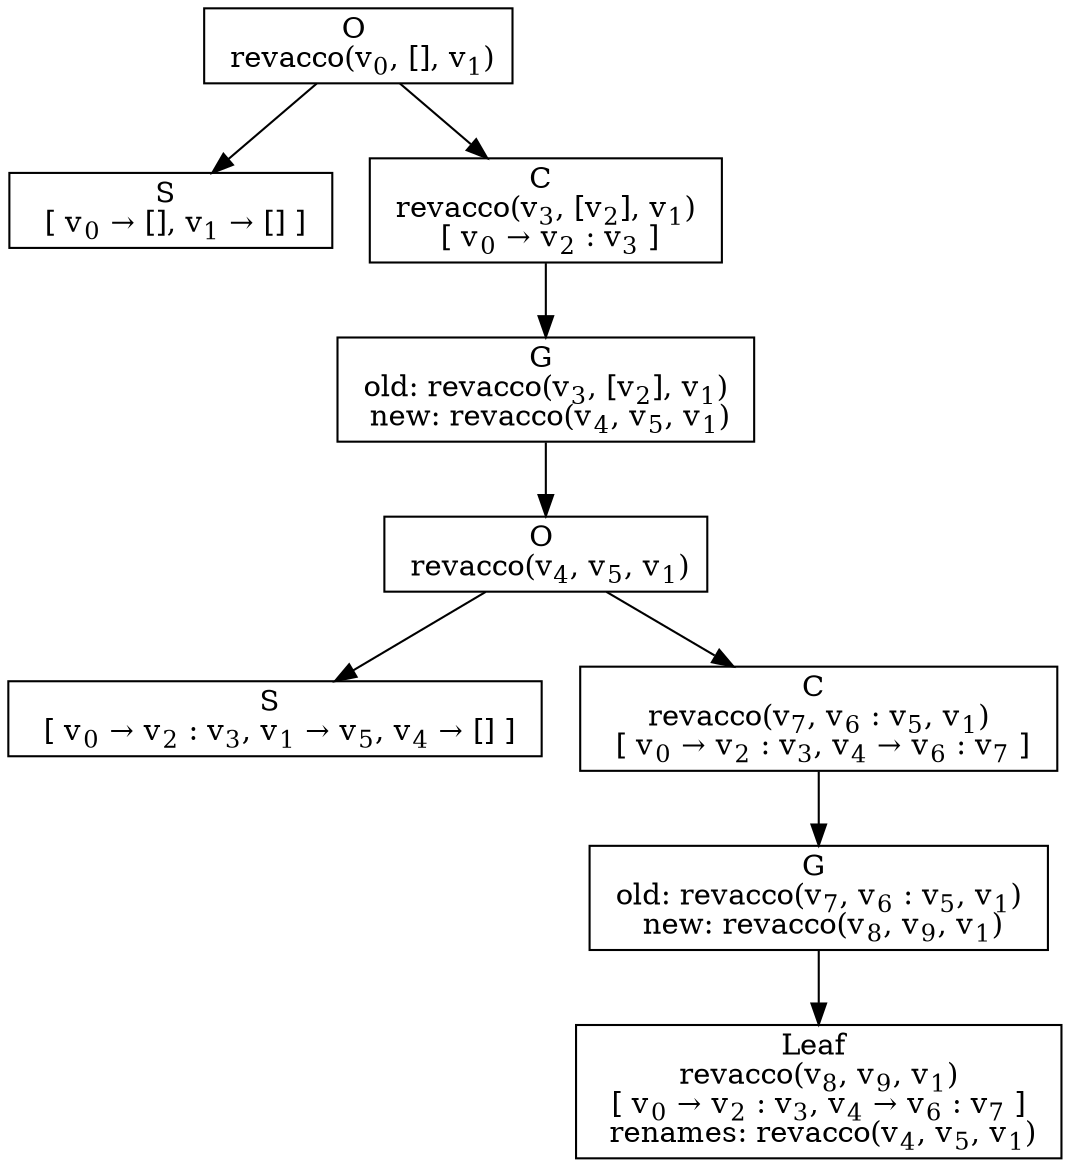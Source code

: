 digraph {
    graph [rankdir=TB
          ,bgcolor=transparent];
    node [shape=box
         ,fillcolor=white
         ,style=filled];
    0 [label=<O <BR/> revacco(v<SUB>0</SUB>, [], v<SUB>1</SUB>)>];
    1 [label=<S <BR/>  [ v<SUB>0</SUB> &rarr; [], v<SUB>1</SUB> &rarr; [] ] >];
    2 [label=<C <BR/> revacco(v<SUB>3</SUB>, [v<SUB>2</SUB>], v<SUB>1</SUB>) <BR/>  [ v<SUB>0</SUB> &rarr; v<SUB>2</SUB> : v<SUB>3</SUB> ] >];
    3 [label=<G <BR/> old: revacco(v<SUB>3</SUB>, [v<SUB>2</SUB>], v<SUB>1</SUB>) <BR/> new: revacco(v<SUB>4</SUB>, v<SUB>5</SUB>, v<SUB>1</SUB>)>];
    4 [label=<O <BR/> revacco(v<SUB>4</SUB>, v<SUB>5</SUB>, v<SUB>1</SUB>)>];
    5 [label=<S <BR/>  [ v<SUB>0</SUB> &rarr; v<SUB>2</SUB> : v<SUB>3</SUB>, v<SUB>1</SUB> &rarr; v<SUB>5</SUB>, v<SUB>4</SUB> &rarr; [] ] >];
    6 [label=<C <BR/> revacco(v<SUB>7</SUB>, v<SUB>6</SUB> : v<SUB>5</SUB>, v<SUB>1</SUB>) <BR/>  [ v<SUB>0</SUB> &rarr; v<SUB>2</SUB> : v<SUB>3</SUB>, v<SUB>4</SUB> &rarr; v<SUB>6</SUB> : v<SUB>7</SUB> ] >];
    7 [label=<G <BR/> old: revacco(v<SUB>7</SUB>, v<SUB>6</SUB> : v<SUB>5</SUB>, v<SUB>1</SUB>) <BR/> new: revacco(v<SUB>8</SUB>, v<SUB>9</SUB>, v<SUB>1</SUB>)>];
    8 [label=<Leaf <BR/> revacco(v<SUB>8</SUB>, v<SUB>9</SUB>, v<SUB>1</SUB>) <BR/>  [ v<SUB>0</SUB> &rarr; v<SUB>2</SUB> : v<SUB>3</SUB>, v<SUB>4</SUB> &rarr; v<SUB>6</SUB> : v<SUB>7</SUB> ]  <BR/> renames: revacco(v<SUB>4</SUB>, v<SUB>5</SUB>, v<SUB>1</SUB>)>];
    0 -> 1 [label=""];
    0 -> 2 [label=""];
    2 -> 3 [label=""];
    3 -> 4 [label=""];
    4 -> 5 [label=""];
    4 -> 6 [label=""];
    6 -> 7 [label=""];
    7 -> 8 [label=""];
}